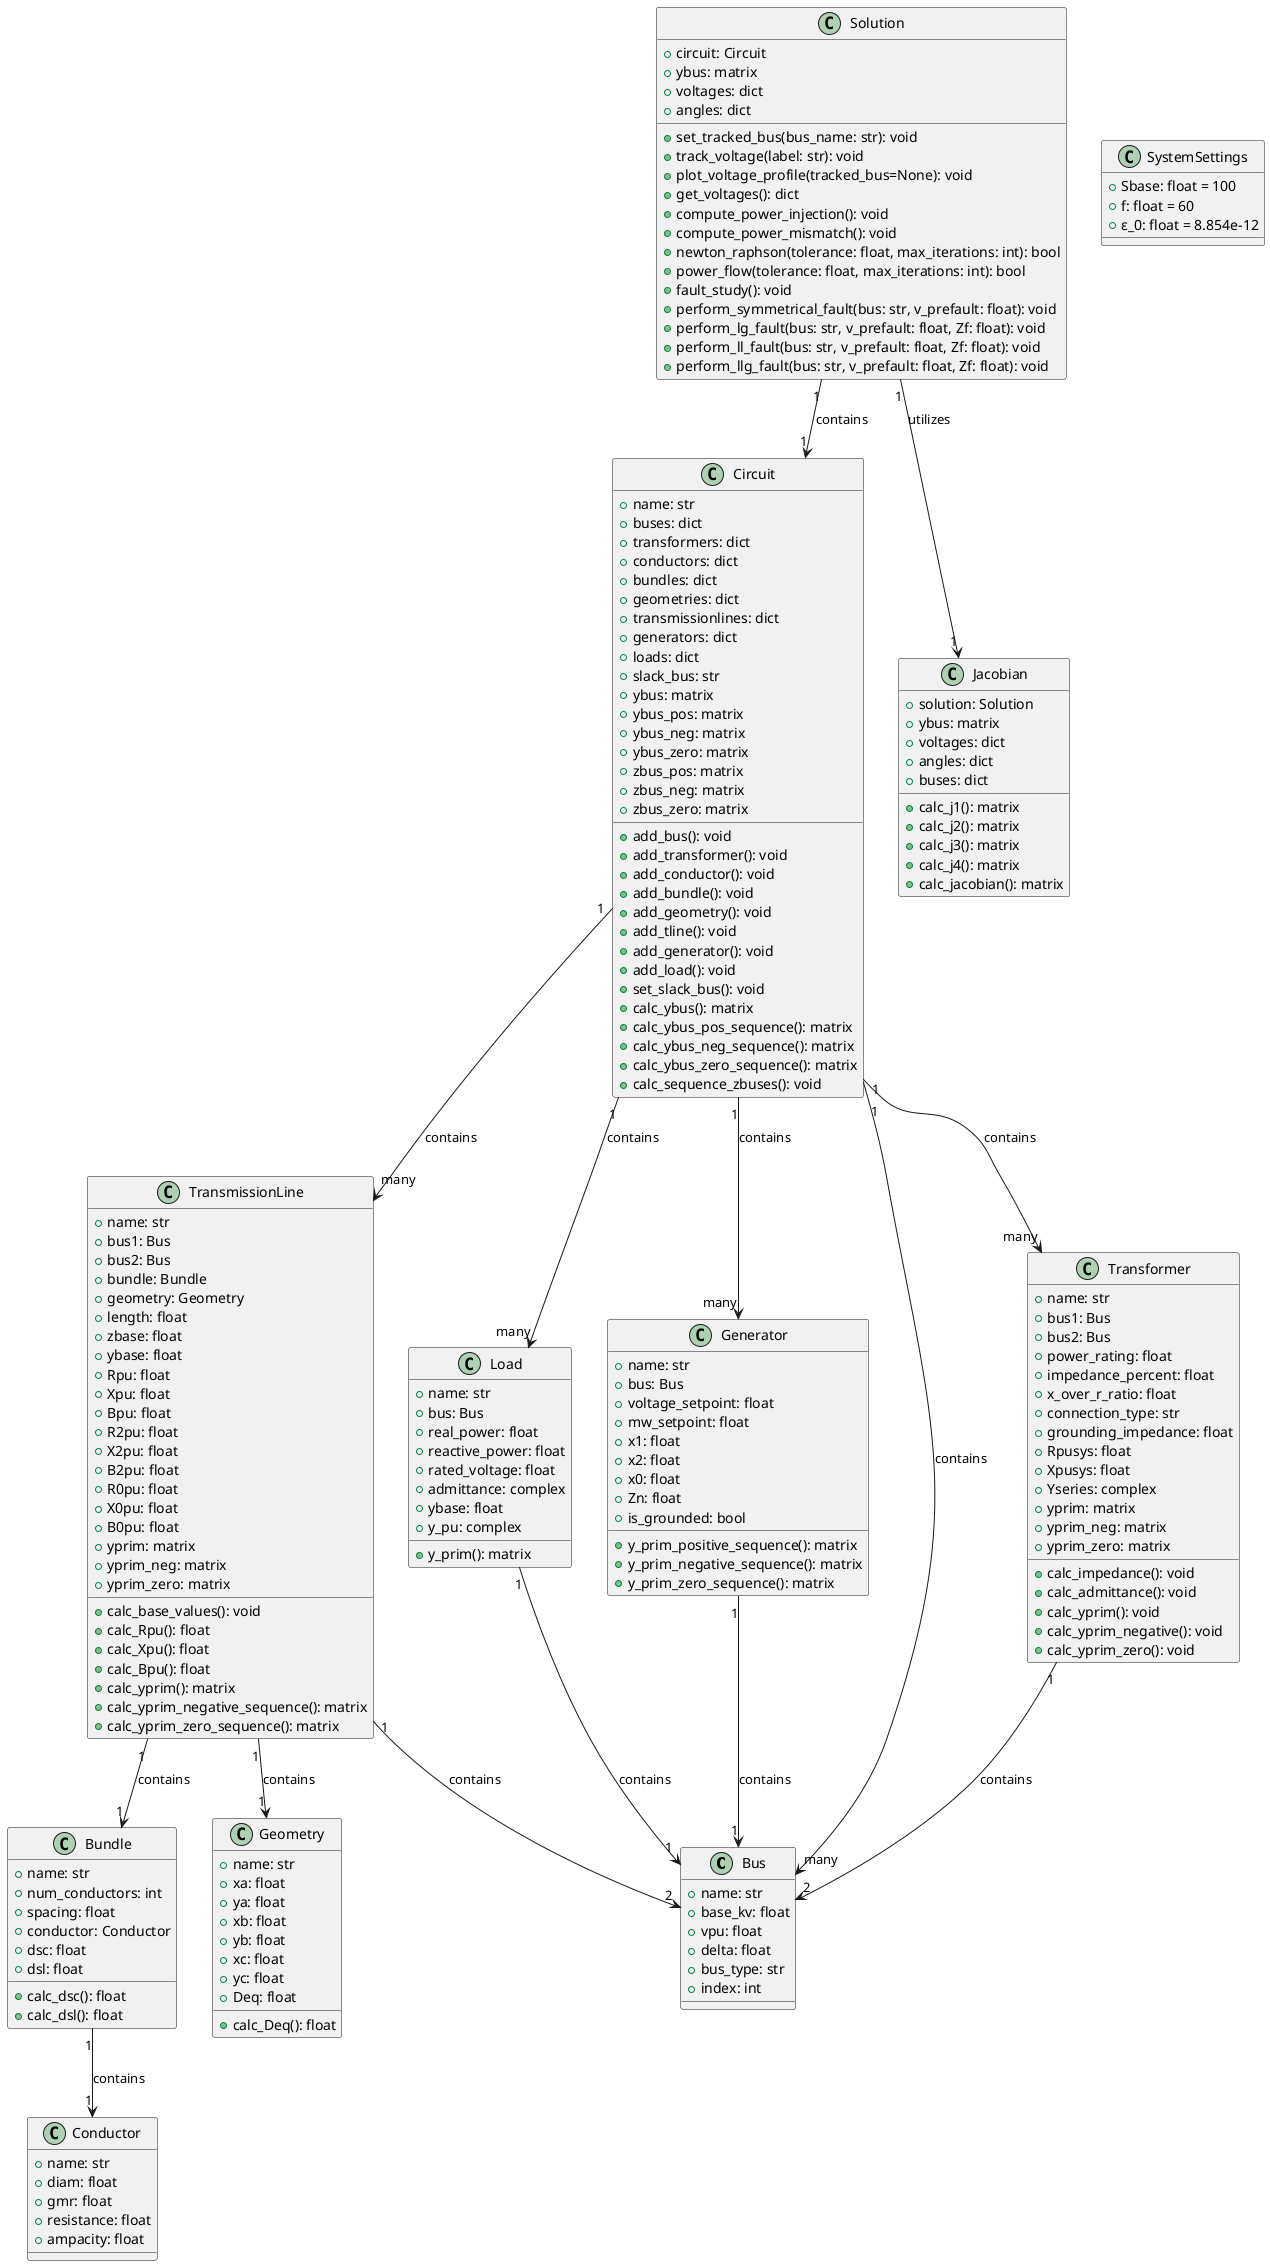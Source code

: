 @startuml

class Bus {
    +name: str
    +base_kv: float
    +vpu: float
    +delta: float
    +bus_type: str
    +index: int
}

class Transformer {
    +name: str
    +bus1: Bus
    +bus2: Bus
    +power_rating: float
    +impedance_percent: float
    +x_over_r_ratio: float
    +connection_type: str
    +grounding_impedance: float
    +Rpusys: float
    +Xpusys: float
    +Yseries: complex
    +yprim: matrix
    +yprim_neg: matrix
    +yprim_zero: matrix
    + calc_impedance(): void
    + calc_admittance(): void
    + calc_yprim(): void
    + calc_yprim_negative(): void
    + calc_yprim_zero(): void
}

class Conductor {
    +name: str
    +diam: float
    +gmr: float
    +resistance: float
    +ampacity: float
}

class Bundle {
    +name: str
    +num_conductors: int
    +spacing: float
    +conductor: Conductor
    +dsc: float
    +dsl: float
    + calc_dsc(): float
    + calc_dsl(): float
}

class Geometry {
    +name: str
    +xa: float
    +ya: float
    +xb: float
    +yb: float
    +xc: float
    +yc: float
    +Deq: float
    + calc_Deq(): float
}

class TransmissionLine {
    +name: str
    +bus1: Bus
    +bus2: Bus
    +bundle: Bundle
    +geometry: Geometry
    +length: float
    +zbase: float
    +ybase: float
    +Rpu: float
    +Xpu: float
    +Bpu: float
    +R2pu: float
    +X2pu: float
    +B2pu: float
    +R0pu: float
    +X0pu: float
    +B0pu: float
    +yprim: matrix
    +yprim_neg: matrix
    +yprim_zero: matrix
    + calc_base_values(): void
    + calc_Rpu(): float
    + calc_Xpu(): float
    + calc_Bpu(): float
    + calc_yprim(): matrix
    + calc_yprim_negative_sequence(): matrix
    + calc_yprim_zero_sequence(): matrix
}

class Load {
    +name: str
    +bus: Bus
    +real_power: float
    +reactive_power: float
    +rated_voltage: float
    +admittance: complex
    +ybase: float
    +y_pu: complex
    + y_prim(): matrix
}

class Generator {
    +name: str
    +bus: Bus
    +voltage_setpoint: float
    +mw_setpoint: float
    +x1: float
    +x2: float
    +x0: float
    +Zn: float
    +is_grounded: bool
    + y_prim_positive_sequence(): matrix
    + y_prim_negative_sequence(): matrix
    + y_prim_zero_sequence(): matrix
}

class Circuit {
    +name: str
    +buses: dict
    +transformers: dict
    +conductors: dict
    +bundles: dict
    +geometries: dict
    +transmissionlines: dict
    +generators: dict
    +loads: dict
    +slack_bus: str
    +ybus: matrix
    +ybus_pos: matrix
    +ybus_neg: matrix
    +ybus_zero: matrix
    +zbus_pos: matrix
    +zbus_neg: matrix
    +zbus_zero: matrix
    + add_bus(): void
    + add_transformer(): void
    + add_conductor(): void
    + add_bundle(): void
    + add_geometry(): void
    + add_tline(): void
    + add_generator(): void
    + add_load(): void
    + set_slack_bus(): void
    + calc_ybus(): matrix
    + calc_ybus_pos_sequence(): matrix
    + calc_ybus_neg_sequence(): matrix
    + calc_ybus_zero_sequence(): matrix
    + calc_sequence_zbuses(): void
}

class Solution {
    +circuit: Circuit
    +ybus: matrix
    +voltages: dict
    +angles: dict
    + set_tracked_bus(bus_name: str): void
    + track_voltage(label: str): void
    + plot_voltage_profile(tracked_bus=None): void
    + get_voltages(): dict
    + compute_power_injection(): void
    + compute_power_mismatch(): void
    + newton_raphson(tolerance: float, max_iterations: int): bool
    + power_flow(tolerance: float, max_iterations: int): bool
    + fault_study(): void
    + perform_symmetrical_fault(bus: str, v_prefault: float): void
    + perform_lg_fault(bus: str, v_prefault: float, Zf: float): void
    + perform_ll_fault(bus: str, v_prefault: float, Zf: float): void
    + perform_llg_fault(bus: str, v_prefault: float, Zf: float): void
}

class Jacobian {
    +solution: Solution
    +ybus: matrix
    +voltages: dict
    +angles: dict
    +buses: dict
    + calc_j1(): matrix
    + calc_j2(): matrix
    + calc_j3(): matrix
    + calc_j4(): matrix
    + calc_jacobian(): matrix
}

class SystemSettings {
    +Sbase: float = 100
    +f: float = 60
    +ε_0: float = 8.854e-12
}

Transformer "1" --> "2" Bus: contains
TransmissionLine "1" --> "2" Bus: contains
TransmissionLine "1" --> "1" Bundle: contains
TransmissionLine "1" --> "1" Geometry: contains
Bundle "1" --> "1" Conductor: contains
Load "1" --> "1" Bus: contains
Generator "1" --> "1" Bus: contains
Solution "1" --> "1" Circuit: contains
Solution "1" --> "1" Jacobian: utilizes
Circuit "1" --> "many" Bus : contains
Circuit "1" --> "many" TransmissionLine: contains
Circuit "1" --> "many" Load: contains
Circuit "1" --> "many" Generator: contains
Circuit "1" --> "many" Transformer: contains

@enduml


